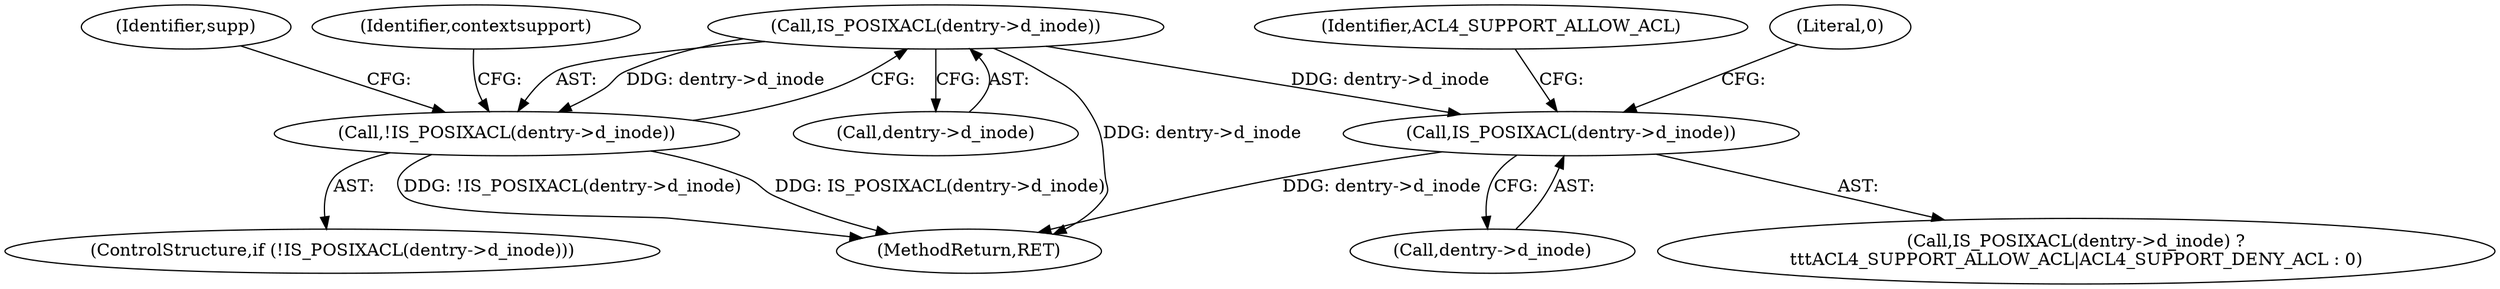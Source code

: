 digraph "0_linux_c70422f760c120480fee4de6c38804c72aa26bc1_12@pointer" {
"1000430" [label="(Call,IS_POSIXACL(dentry->d_inode))"];
"1000429" [label="(Call,!IS_POSIXACL(dentry->d_inode))"];
"1000986" [label="(Call,IS_POSIXACL(dentry->d_inode))"];
"1000436" [label="(Identifier,supp)"];
"1000428" [label="(ControlStructure,if (!IS_POSIXACL(dentry->d_inode)))"];
"1000429" [label="(Call,!IS_POSIXACL(dentry->d_inode))"];
"1000991" [label="(Identifier,ACL4_SUPPORT_ALLOW_ACL)"];
"1000987" [label="(Call,dentry->d_inode)"];
"1000985" [label="(Call,IS_POSIXACL(dentry->d_inode) ?\n\t\t\tACL4_SUPPORT_ALLOW_ACL|ACL4_SUPPORT_DENY_ACL : 0)"];
"1000430" [label="(Call,IS_POSIXACL(dentry->d_inode))"];
"1001963" [label="(MethodReturn,RET)"];
"1000993" [label="(Literal,0)"];
"1000431" [label="(Call,dentry->d_inode)"];
"1000441" [label="(Identifier,contextsupport)"];
"1000986" [label="(Call,IS_POSIXACL(dentry->d_inode))"];
"1000430" -> "1000429"  [label="AST: "];
"1000430" -> "1000431"  [label="CFG: "];
"1000431" -> "1000430"  [label="AST: "];
"1000429" -> "1000430"  [label="CFG: "];
"1000430" -> "1001963"  [label="DDG: dentry->d_inode"];
"1000430" -> "1000429"  [label="DDG: dentry->d_inode"];
"1000430" -> "1000986"  [label="DDG: dentry->d_inode"];
"1000429" -> "1000428"  [label="AST: "];
"1000436" -> "1000429"  [label="CFG: "];
"1000441" -> "1000429"  [label="CFG: "];
"1000429" -> "1001963"  [label="DDG: IS_POSIXACL(dentry->d_inode)"];
"1000429" -> "1001963"  [label="DDG: !IS_POSIXACL(dentry->d_inode)"];
"1000986" -> "1000985"  [label="AST: "];
"1000986" -> "1000987"  [label="CFG: "];
"1000987" -> "1000986"  [label="AST: "];
"1000991" -> "1000986"  [label="CFG: "];
"1000993" -> "1000986"  [label="CFG: "];
"1000986" -> "1001963"  [label="DDG: dentry->d_inode"];
}
